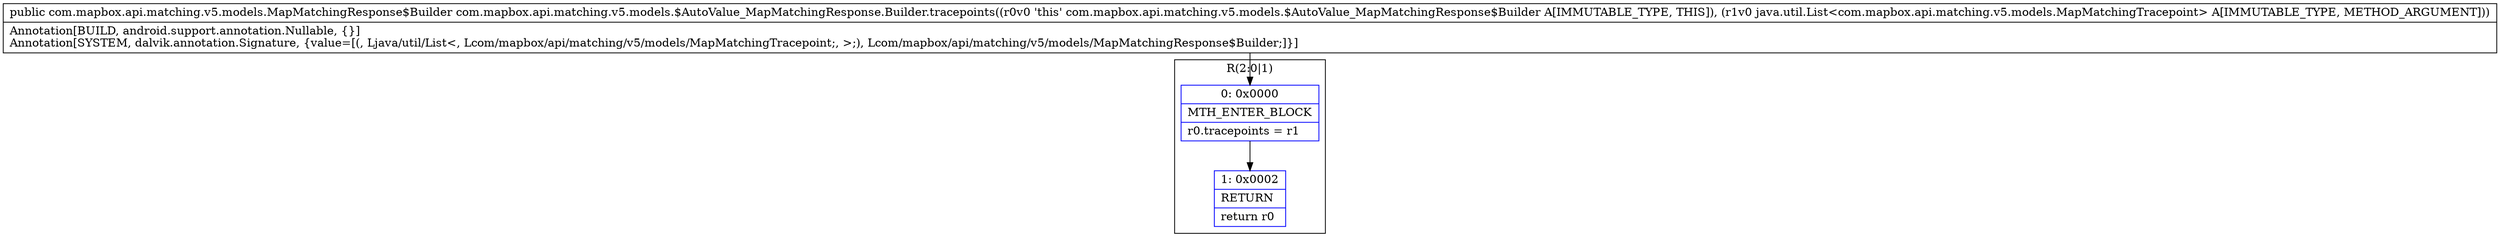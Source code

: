 digraph "CFG forcom.mapbox.api.matching.v5.models.$AutoValue_MapMatchingResponse.Builder.tracepoints(Ljava\/util\/List;)Lcom\/mapbox\/api\/matching\/v5\/models\/MapMatchingResponse$Builder;" {
subgraph cluster_Region_2089154728 {
label = "R(2:0|1)";
node [shape=record,color=blue];
Node_0 [shape=record,label="{0\:\ 0x0000|MTH_ENTER_BLOCK\l|r0.tracepoints = r1\l}"];
Node_1 [shape=record,label="{1\:\ 0x0002|RETURN\l|return r0\l}"];
}
MethodNode[shape=record,label="{public com.mapbox.api.matching.v5.models.MapMatchingResponse$Builder com.mapbox.api.matching.v5.models.$AutoValue_MapMatchingResponse.Builder.tracepoints((r0v0 'this' com.mapbox.api.matching.v5.models.$AutoValue_MapMatchingResponse$Builder A[IMMUTABLE_TYPE, THIS]), (r1v0 java.util.List\<com.mapbox.api.matching.v5.models.MapMatchingTracepoint\> A[IMMUTABLE_TYPE, METHOD_ARGUMENT]))  | Annotation[BUILD, android.support.annotation.Nullable, \{\}]\lAnnotation[SYSTEM, dalvik.annotation.Signature, \{value=[(, Ljava\/util\/List\<, Lcom\/mapbox\/api\/matching\/v5\/models\/MapMatchingTracepoint;, \>;), Lcom\/mapbox\/api\/matching\/v5\/models\/MapMatchingResponse$Builder;]\}]\l}"];
MethodNode -> Node_0;
Node_0 -> Node_1;
}

